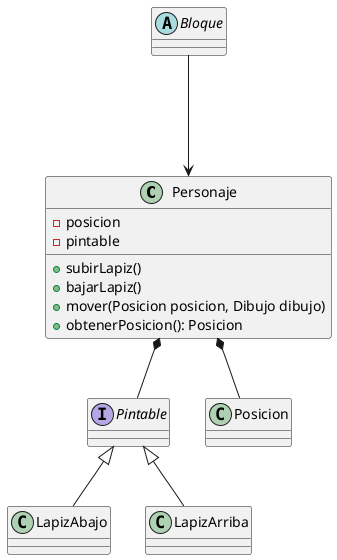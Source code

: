 @startuml

Class Personaje{
    -posicion
    -pintable
    +subirLapiz()
    +bajarLapiz()
    +mover(Posicion posicion, Dibujo dibujo)
    +obtenerPosicion(): Posicion
}

Abstract Class Bloque{}
Interface Pintable{}

Bloque ---> Personaje

Personaje *-- Pintable
Personaje *-- Posicion

Pintable <|-- LapizAbajo
Pintable <|-- LapizArriba

@enduml